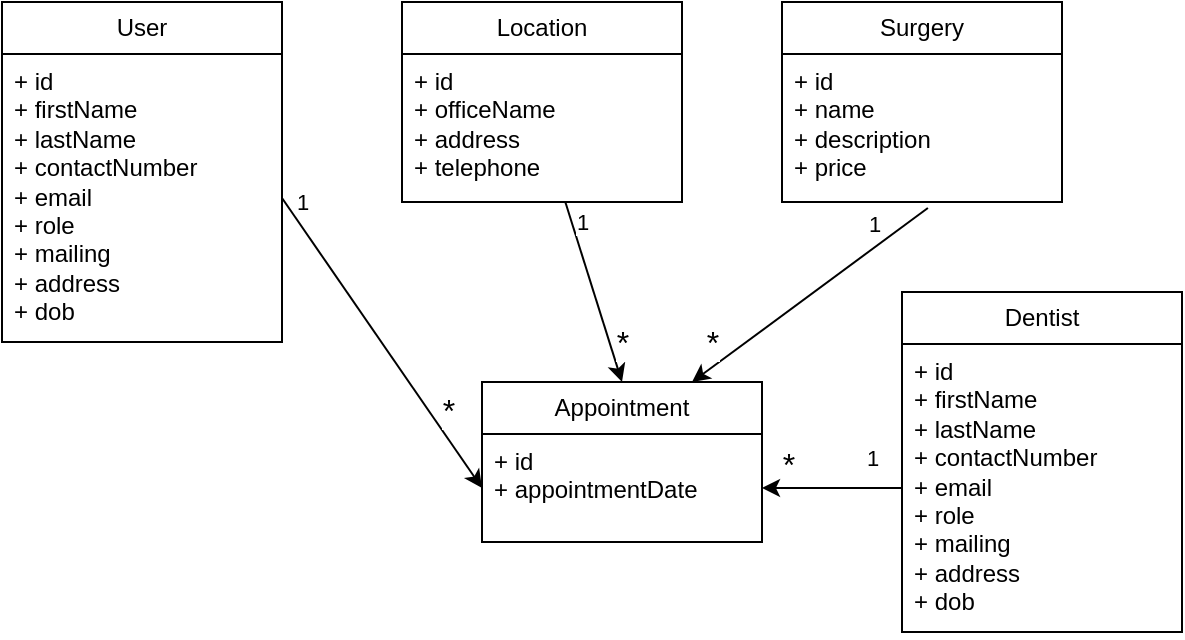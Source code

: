 <mxfile version="21.3.7" type="device">
  <diagram name="Page-1" id="jR16Yi6r8DeQC618YtzR">
    <mxGraphModel dx="804" dy="687" grid="1" gridSize="10" guides="1" tooltips="1" connect="1" arrows="1" fold="1" page="1" pageScale="1" pageWidth="850" pageHeight="1100" math="0" shadow="0">
      <root>
        <mxCell id="0" />
        <mxCell id="1" parent="0" />
        <mxCell id="9NeXlW2_PInRVjdh62oA-1" value="User" style="swimlane;fontStyle=0;childLayout=stackLayout;horizontal=1;startSize=26;fillColor=none;horizontalStack=0;resizeParent=1;resizeParentMax=0;resizeLast=0;collapsible=1;marginBottom=0;whiteSpace=wrap;html=1;" parent="1" vertex="1">
          <mxGeometry x="40" y="40" width="140" height="170" as="geometry" />
        </mxCell>
        <mxCell id="9NeXlW2_PInRVjdh62oA-2" value="+ id&lt;br&gt;+ firstName&lt;br&gt;+ lastName&lt;br&gt;+ contactNumber&lt;br&gt;+ email&lt;br&gt;+ role&lt;br&gt;+ mailing&lt;br&gt;+ address&lt;br&gt;+ dob" style="text;strokeColor=none;fillColor=none;align=left;verticalAlign=top;spacingLeft=4;spacingRight=4;overflow=hidden;rotatable=0;points=[[0,0.5],[1,0.5]];portConstraint=eastwest;whiteSpace=wrap;html=1;" parent="9NeXlW2_PInRVjdh62oA-1" vertex="1">
          <mxGeometry y="26" width="140" height="144" as="geometry" />
        </mxCell>
        <mxCell id="9NeXlW2_PInRVjdh62oA-5" value="Location" style="swimlane;fontStyle=0;childLayout=stackLayout;horizontal=1;startSize=26;fillColor=none;horizontalStack=0;resizeParent=1;resizeParentMax=0;resizeLast=0;collapsible=1;marginBottom=0;whiteSpace=wrap;html=1;" parent="1" vertex="1">
          <mxGeometry x="240" y="40" width="140" height="100" as="geometry" />
        </mxCell>
        <mxCell id="9NeXlW2_PInRVjdh62oA-6" value="+ id&lt;br&gt;+ officeName&lt;br&gt;+ address&lt;br&gt;+ telephone" style="text;strokeColor=none;fillColor=none;align=left;verticalAlign=top;spacingLeft=4;spacingRight=4;overflow=hidden;rotatable=0;points=[[0,0.5],[1,0.5]];portConstraint=eastwest;whiteSpace=wrap;html=1;" parent="9NeXlW2_PInRVjdh62oA-5" vertex="1">
          <mxGeometry y="26" width="140" height="74" as="geometry" />
        </mxCell>
        <mxCell id="9NeXlW2_PInRVjdh62oA-7" value="Appointment" style="swimlane;fontStyle=0;childLayout=stackLayout;horizontal=1;startSize=26;fillColor=none;horizontalStack=0;resizeParent=1;resizeParentMax=0;resizeLast=0;collapsible=1;marginBottom=0;whiteSpace=wrap;html=1;" parent="1" vertex="1">
          <mxGeometry x="280" y="230" width="140" height="80" as="geometry" />
        </mxCell>
        <mxCell id="9NeXlW2_PInRVjdh62oA-8" value="+ id&lt;br&gt;+ appointmentDate" style="text;strokeColor=none;fillColor=none;align=left;verticalAlign=top;spacingLeft=4;spacingRight=4;overflow=hidden;rotatable=0;points=[[0,0.5],[1,0.5]];portConstraint=eastwest;whiteSpace=wrap;html=1;" parent="9NeXlW2_PInRVjdh62oA-7" vertex="1">
          <mxGeometry y="26" width="140" height="54" as="geometry" />
        </mxCell>
        <mxCell id="9NeXlW2_PInRVjdh62oA-9" value="Surgery" style="swimlane;fontStyle=0;childLayout=stackLayout;horizontal=1;startSize=26;fillColor=none;horizontalStack=0;resizeParent=1;resizeParentMax=0;resizeLast=0;collapsible=1;marginBottom=0;whiteSpace=wrap;html=1;" parent="1" vertex="1">
          <mxGeometry x="430" y="40" width="140" height="100" as="geometry" />
        </mxCell>
        <mxCell id="9NeXlW2_PInRVjdh62oA-10" value="+ id&lt;br&gt;+ name&lt;br&gt;+ description&lt;br&gt;+ price" style="text;strokeColor=none;fillColor=none;align=left;verticalAlign=top;spacingLeft=4;spacingRight=4;overflow=hidden;rotatable=0;points=[[0,0.5],[1,0.5]];portConstraint=eastwest;whiteSpace=wrap;html=1;" parent="9NeXlW2_PInRVjdh62oA-9" vertex="1">
          <mxGeometry y="26" width="140" height="74" as="geometry" />
        </mxCell>
        <mxCell id="9NeXlW2_PInRVjdh62oA-11" style="rounded=0;orthogonalLoop=1;jettySize=auto;html=1;exitX=1;exitY=0.5;exitDx=0;exitDy=0;entryX=0;entryY=0.5;entryDx=0;entryDy=0;" parent="1" source="9NeXlW2_PInRVjdh62oA-2" target="9NeXlW2_PInRVjdh62oA-8" edge="1">
          <mxGeometry relative="1" as="geometry" />
        </mxCell>
        <mxCell id="9NeXlW2_PInRVjdh62oA-12" value="1" style="edgeLabel;html=1;align=center;verticalAlign=middle;resizable=0;points=[];" parent="9NeXlW2_PInRVjdh62oA-11" vertex="1" connectable="0">
          <mxGeometry x="-0.637" y="2" relative="1" as="geometry">
            <mxPoint x="-10" y="-23" as="offset" />
          </mxGeometry>
        </mxCell>
        <mxCell id="9NeXlW2_PInRVjdh62oA-13" value="&lt;font style=&quot;font-size: 16px;&quot;&gt;*&lt;/font&gt;" style="edgeLabel;html=1;align=center;verticalAlign=middle;resizable=0;points=[];" parent="9NeXlW2_PInRVjdh62oA-11" vertex="1" connectable="0">
          <mxGeometry x="0.647" y="1" relative="1" as="geometry">
            <mxPoint y="-13" as="offset" />
          </mxGeometry>
        </mxCell>
        <mxCell id="9NeXlW2_PInRVjdh62oA-14" value="Dentist" style="swimlane;fontStyle=0;childLayout=stackLayout;horizontal=1;startSize=26;fillColor=none;horizontalStack=0;resizeParent=1;resizeParentMax=0;resizeLast=0;collapsible=1;marginBottom=0;whiteSpace=wrap;html=1;" parent="1" vertex="1">
          <mxGeometry x="490" y="185" width="140" height="170" as="geometry" />
        </mxCell>
        <mxCell id="9NeXlW2_PInRVjdh62oA-15" value="+ id&lt;br&gt;+ firstName&lt;br&gt;+ lastName&lt;br&gt;+ contactNumber&lt;br&gt;+ email&lt;br&gt;+ role&lt;br&gt;+ mailing&lt;br&gt;+ address&lt;br&gt;+ dob" style="text;strokeColor=none;fillColor=none;align=left;verticalAlign=top;spacingLeft=4;spacingRight=4;overflow=hidden;rotatable=0;points=[[0,0.5],[1,0.5]];portConstraint=eastwest;whiteSpace=wrap;html=1;" parent="9NeXlW2_PInRVjdh62oA-14" vertex="1">
          <mxGeometry y="26" width="140" height="144" as="geometry" />
        </mxCell>
        <mxCell id="9NeXlW2_PInRVjdh62oA-16" style="rounded=0;orthogonalLoop=1;jettySize=auto;html=1;exitX=0;exitY=0.5;exitDx=0;exitDy=0;entryX=1;entryY=0.5;entryDx=0;entryDy=0;" parent="1" source="9NeXlW2_PInRVjdh62oA-15" target="9NeXlW2_PInRVjdh62oA-8" edge="1">
          <mxGeometry relative="1" as="geometry">
            <mxPoint x="440" y="390" as="sourcePoint" />
            <mxPoint x="540" y="535" as="targetPoint" />
          </mxGeometry>
        </mxCell>
        <mxCell id="9NeXlW2_PInRVjdh62oA-17" value="1" style="edgeLabel;html=1;align=center;verticalAlign=middle;resizable=0;points=[];" parent="9NeXlW2_PInRVjdh62oA-16" vertex="1" connectable="0">
          <mxGeometry x="-0.637" y="2" relative="1" as="geometry">
            <mxPoint x="-3" y="-17" as="offset" />
          </mxGeometry>
        </mxCell>
        <mxCell id="9NeXlW2_PInRVjdh62oA-18" value="&lt;font style=&quot;font-size: 16px;&quot;&gt;*&lt;/font&gt;" style="edgeLabel;html=1;align=center;verticalAlign=middle;resizable=0;points=[];" parent="9NeXlW2_PInRVjdh62oA-16" vertex="1" connectable="0">
          <mxGeometry x="0.647" y="1" relative="1" as="geometry">
            <mxPoint y="-13" as="offset" />
          </mxGeometry>
        </mxCell>
        <mxCell id="9NeXlW2_PInRVjdh62oA-19" style="rounded=0;orthogonalLoop=1;jettySize=auto;html=1;entryX=0.5;entryY=0;entryDx=0;entryDy=0;" parent="1" source="9NeXlW2_PInRVjdh62oA-6" target="9NeXlW2_PInRVjdh62oA-7" edge="1">
          <mxGeometry relative="1" as="geometry">
            <mxPoint x="180" y="420" as="sourcePoint" />
            <mxPoint x="280" y="565" as="targetPoint" />
          </mxGeometry>
        </mxCell>
        <mxCell id="9NeXlW2_PInRVjdh62oA-20" value="1" style="edgeLabel;html=1;align=center;verticalAlign=middle;resizable=0;points=[];" parent="9NeXlW2_PInRVjdh62oA-19" vertex="1" connectable="0">
          <mxGeometry x="-0.637" y="2" relative="1" as="geometry">
            <mxPoint x="1" y="-6" as="offset" />
          </mxGeometry>
        </mxCell>
        <mxCell id="9NeXlW2_PInRVjdh62oA-21" value="&lt;font style=&quot;font-size: 16px;&quot;&gt;*&lt;/font&gt;" style="edgeLabel;html=1;align=center;verticalAlign=middle;resizable=0;points=[];" parent="9NeXlW2_PInRVjdh62oA-19" vertex="1" connectable="0">
          <mxGeometry x="0.647" y="1" relative="1" as="geometry">
            <mxPoint x="4" y="-4" as="offset" />
          </mxGeometry>
        </mxCell>
        <mxCell id="9NeXlW2_PInRVjdh62oA-22" style="rounded=0;orthogonalLoop=1;jettySize=auto;html=1;exitX=0.521;exitY=1.041;exitDx=0;exitDy=0;entryX=0.75;entryY=0;entryDx=0;entryDy=0;exitPerimeter=0;" parent="1" source="9NeXlW2_PInRVjdh62oA-10" target="9NeXlW2_PInRVjdh62oA-7" edge="1">
          <mxGeometry relative="1" as="geometry">
            <mxPoint x="360" y="430" as="sourcePoint" />
            <mxPoint x="460" y="575" as="targetPoint" />
          </mxGeometry>
        </mxCell>
        <mxCell id="9NeXlW2_PInRVjdh62oA-23" value="1" style="edgeLabel;html=1;align=center;verticalAlign=middle;resizable=0;points=[];" parent="9NeXlW2_PInRVjdh62oA-22" vertex="1" connectable="0">
          <mxGeometry x="-0.637" y="2" relative="1" as="geometry">
            <mxPoint x="-7" y="-10" as="offset" />
          </mxGeometry>
        </mxCell>
        <mxCell id="9NeXlW2_PInRVjdh62oA-24" value="&lt;font style=&quot;font-size: 16px;&quot;&gt;*&lt;/font&gt;" style="edgeLabel;html=1;align=center;verticalAlign=middle;resizable=0;points=[];" parent="9NeXlW2_PInRVjdh62oA-22" vertex="1" connectable="0">
          <mxGeometry x="0.647" y="1" relative="1" as="geometry">
            <mxPoint x="-12" y="-6" as="offset" />
          </mxGeometry>
        </mxCell>
      </root>
    </mxGraphModel>
  </diagram>
</mxfile>
